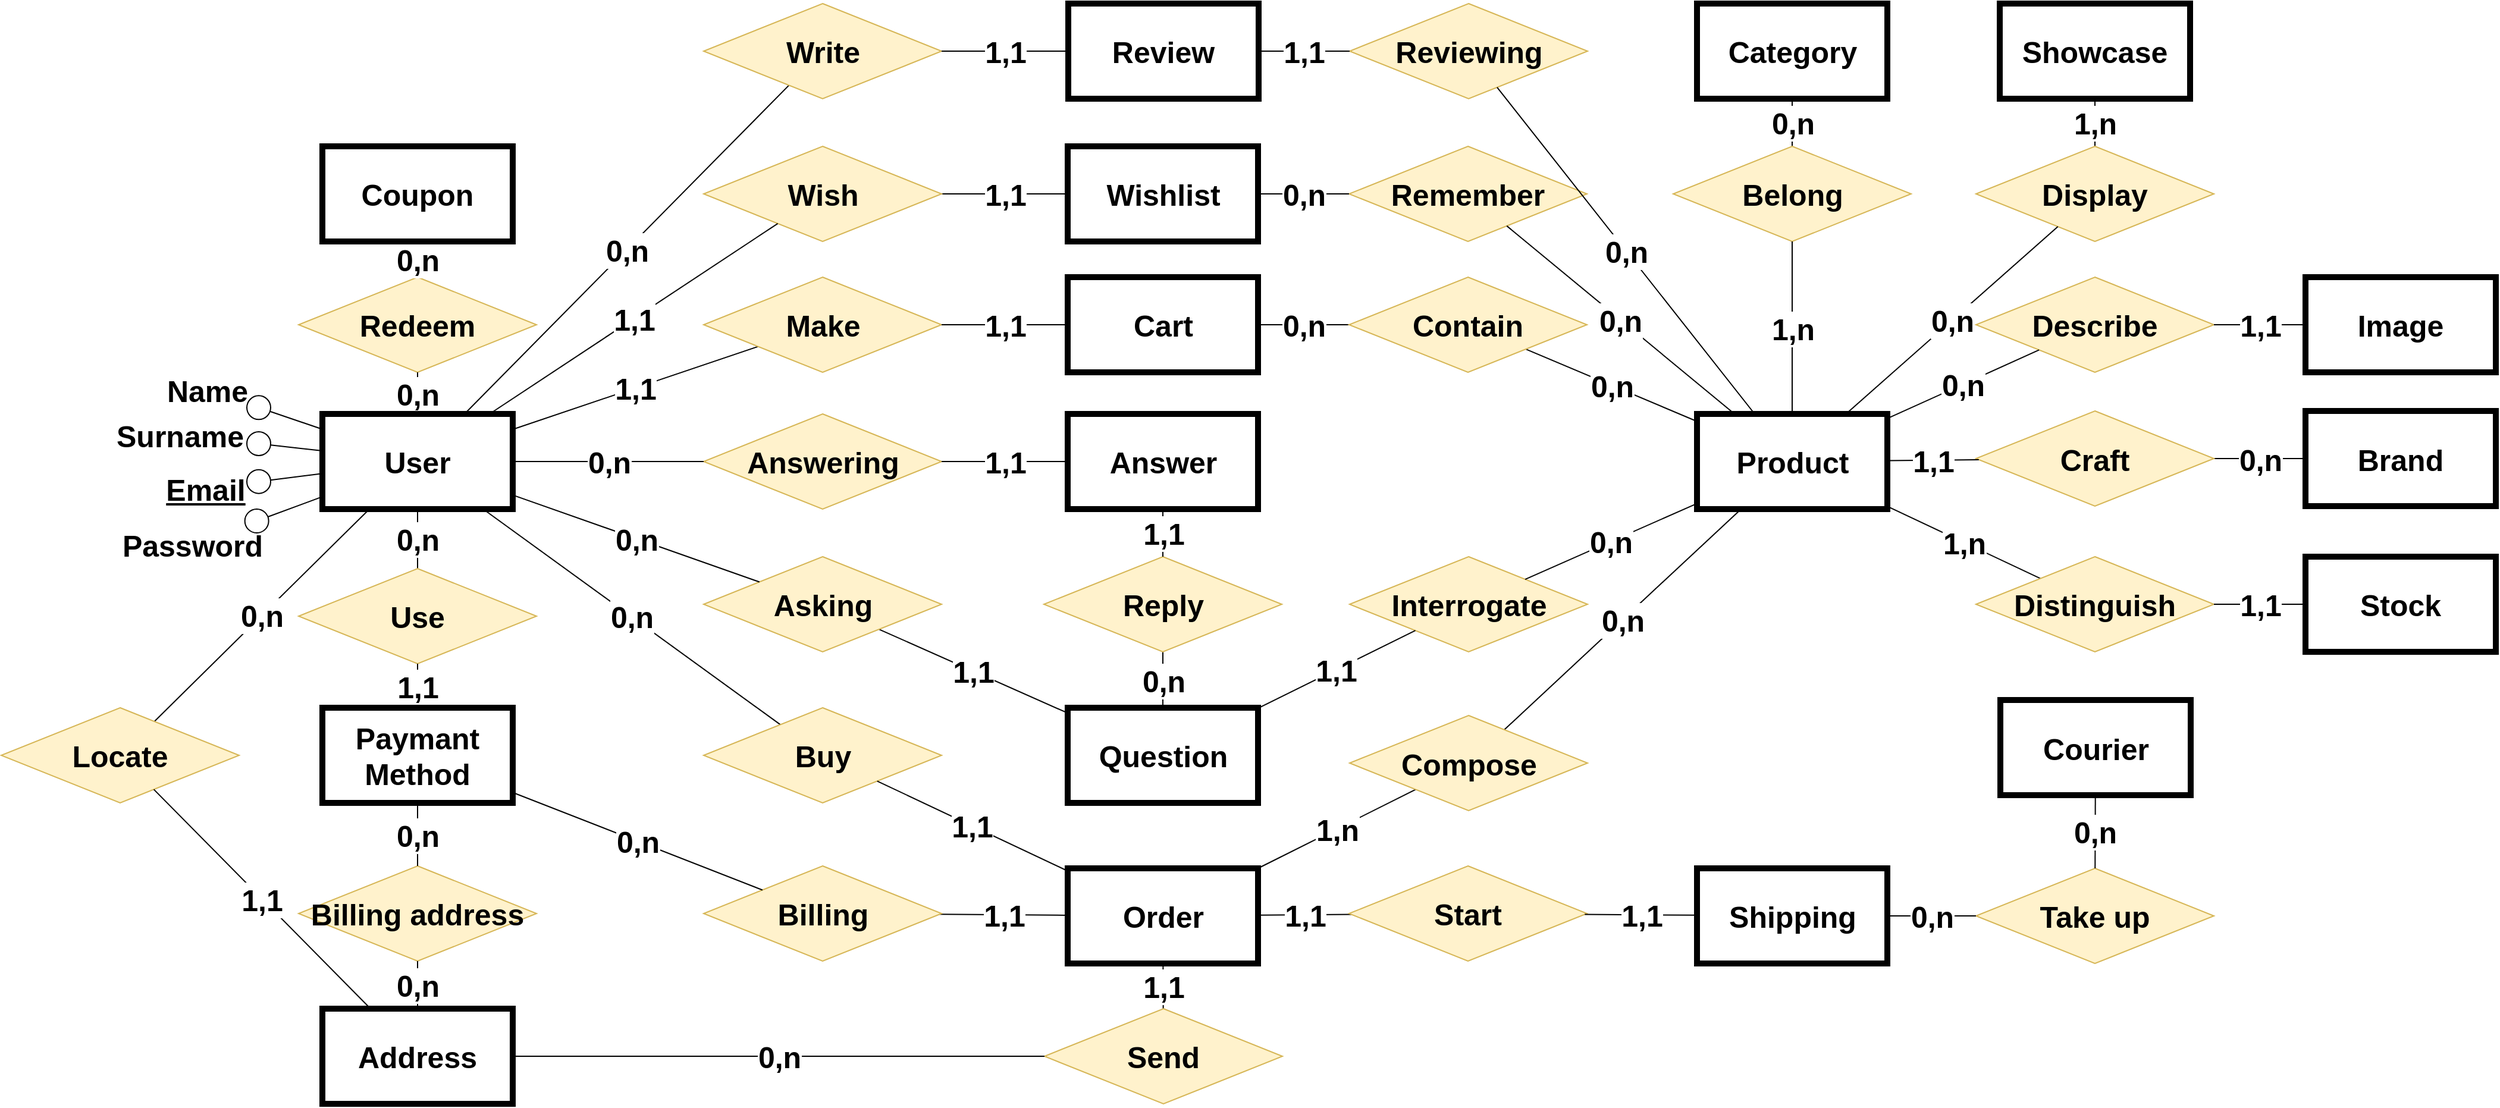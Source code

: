 <mxfile version="12.9.6" type="github">
  <diagram id="CQYaAHjqZ7QAorhqhi28" name="Page-1">
    <mxGraphModel dx="2516" dy="1619" grid="1" gridSize="10" guides="1" tooltips="1" connect="1" arrows="1" fold="1" page="1" pageScale="1" pageWidth="827" pageHeight="1169" math="0" shadow="0">
      <root>
        <mxCell id="0" />
        <mxCell id="1" parent="0" />
        <mxCell id="1BS-HU7HtbE8BR-Be_lK-4" value="0,n" style="endArrow=none;html=1;fontSize=25;fontStyle=1" parent="1" source="c2bkHcko6VeSwUFlFjgx-63" target="1BS-HU7HtbE8BR-Be_lK-3" edge="1">
          <mxGeometry width="50" height="50" relative="1" as="geometry">
            <mxPoint x="424" y="-495" as="sourcePoint" />
            <mxPoint x="325" y="-845" as="targetPoint" />
          </mxGeometry>
        </mxCell>
        <mxCell id="1BS-HU7HtbE8BR-Be_lK-5" value="Wishlist" style="rounded=0;whiteSpace=wrap;html=1;fontSize=25;fontStyle=1;strokeWidth=5;" parent="1" vertex="1">
          <mxGeometry x="-223.5" y="-785" width="160" height="80" as="geometry" />
        </mxCell>
        <mxCell id="1BS-HU7HtbE8BR-Be_lK-6" value="1,1" style="endArrow=none;html=1;fontSize=25;fontStyle=1" parent="1" source="c2bkHcko6VeSwUFlFjgx-14" target="1BS-HU7HtbE8BR-Be_lK-5" edge="1">
          <mxGeometry width="50" height="50" relative="1" as="geometry">
            <mxPoint x="-160" y="-749" as="sourcePoint" />
            <mxPoint x="-280" y="-769" as="targetPoint" />
          </mxGeometry>
        </mxCell>
        <mxCell id="1BS-HU7HtbE8BR-Be_lK-8" value="Cart" style="rounded=0;whiteSpace=wrap;html=1;fontSize=25;fontStyle=1;strokeWidth=5;" parent="1" vertex="1">
          <mxGeometry x="-223.5" y="-675" width="160" height="80" as="geometry" />
        </mxCell>
        <mxCell id="1BS-HU7HtbE8BR-Be_lK-9" value="1,1" style="endArrow=none;html=1;fontSize=25;fontStyle=1" parent="1" source="c2bkHcko6VeSwUFlFjgx-16" target="1BS-HU7HtbE8BR-Be_lK-1" edge="1">
          <mxGeometry width="50" height="50" relative="1" as="geometry">
            <mxPoint x="-249.837" y="-119.665" as="sourcePoint" />
            <mxPoint x="-459.161" y="-360" as="targetPoint" />
          </mxGeometry>
        </mxCell>
        <mxCell id="1BS-HU7HtbE8BR-Be_lK-10" value="0,n" style="endArrow=none;html=1;fontSize=25;fontStyle=1;" parent="1" source="c2bkHcko6VeSwUFlFjgx-44" target="1BS-HU7HtbE8BR-Be_lK-2" edge="1">
          <mxGeometry width="50" height="50" relative="1" as="geometry">
            <mxPoint x="-188" y="-350" as="sourcePoint" />
            <mxPoint x="-138" y="-400" as="targetPoint" />
          </mxGeometry>
        </mxCell>
        <mxCell id="1BS-HU7HtbE8BR-Be_lK-12" value="0,n" style="endArrow=none;html=1;fontSize=25;fontStyle=1" parent="1" source="c2bkHcko6VeSwUFlFjgx-24" target="1BS-HU7HtbE8BR-Be_lK-1" edge="1">
          <mxGeometry width="50" height="50" relative="1" as="geometry">
            <mxPoint x="107" y="-250" as="sourcePoint" />
            <mxPoint x="157" y="-300" as="targetPoint" />
          </mxGeometry>
        </mxCell>
        <mxCell id="1BS-HU7HtbE8BR-Be_lK-14" value="0,n" style="endArrow=none;html=1;fontSize=25;fontStyle=1" parent="1" source="c2bkHcko6VeSwUFlFjgx-20" target="1BS-HU7HtbE8BR-Be_lK-1" edge="1">
          <mxGeometry width="50" height="50" relative="1" as="geometry">
            <mxPoint x="-513" y="-260" as="sourcePoint" />
            <mxPoint x="-513" y="-340" as="targetPoint" />
          </mxGeometry>
        </mxCell>
        <mxCell id="1BS-HU7HtbE8BR-Be_lK-16" value="0,n" style="endArrow=none;html=1;fontSize=25;fontStyle=1;" parent="1" source="c2bkHcko6VeSwUFlFjgx-18" target="1BS-HU7HtbE8BR-Be_lK-1" edge="1">
          <mxGeometry width="50" height="50" relative="1" as="geometry">
            <mxPoint x="-387.231" y="-150" as="sourcePoint" />
            <mxPoint x="177" y="-300" as="targetPoint" />
          </mxGeometry>
        </mxCell>
        <mxCell id="1BS-HU7HtbE8BR-Be_lK-17" value="1,1" style="endArrow=none;html=1;fontSize=25;fontStyle=1" parent="1" source="c2bkHcko6VeSwUFlFjgx-22" target="1BS-HU7HtbE8BR-Be_lK-15" edge="1">
          <mxGeometry width="50" height="50" relative="1" as="geometry">
            <mxPoint x="-150" y="-78" as="sourcePoint" />
            <mxPoint x="-270" y="47" as="targetPoint" />
          </mxGeometry>
        </mxCell>
        <mxCell id="1BS-HU7HtbE8BR-Be_lK-18" value="1,1" style="endArrow=none;html=1;fontSize=25;fontStyle=1;" parent="1" source="c2bkHcko6VeSwUFlFjgx-27" target="1BS-HU7HtbE8BR-Be_lK-15" edge="1">
          <mxGeometry width="50" height="50" relative="1" as="geometry">
            <mxPoint x="-150" y="-78" as="sourcePoint" />
            <mxPoint x="-270" y="152" as="targetPoint" />
          </mxGeometry>
        </mxCell>
        <mxCell id="1BS-HU7HtbE8BR-Be_lK-19" value="0,n" style="endArrow=none;html=1;fontSize=25;fontStyle=1" parent="1" source="c2bkHcko6VeSwUFlFjgx-37" target="1BS-HU7HtbE8BR-Be_lK-2" edge="1">
          <mxGeometry width="50" height="50" relative="1" as="geometry">
            <mxPoint x="52" y="-266" as="sourcePoint" />
            <mxPoint x="-118" y="-300" as="targetPoint" />
          </mxGeometry>
        </mxCell>
        <mxCell id="1BS-HU7HtbE8BR-Be_lK-24" value="0,n" style="endArrow=none;html=1;fontSize=25;fontStyle=1;" parent="1" source="1BS-HU7HtbE8BR-Be_lK-1" target="c2bkHcko6VeSwUFlFjgx-4" edge="1">
          <mxGeometry width="50" height="50" relative="1" as="geometry">
            <mxPoint x="-93" y="-560" as="sourcePoint" />
            <mxPoint x="-533" y="-630" as="targetPoint" />
          </mxGeometry>
        </mxCell>
        <mxCell id="1BS-HU7HtbE8BR-Be_lK-30" value="0,n" style="endArrow=none;html=1;fontSize=25;fontStyle=1" parent="1" source="c2bkHcko6VeSwUFlFjgx-74" target="1BS-HU7HtbE8BR-Be_lK-29" edge="1">
          <mxGeometry width="50" height="50" relative="1" as="geometry">
            <mxPoint x="217.25" y="-707.5" as="sourcePoint" />
            <mxPoint x="267.25" y="-757.5" as="targetPoint" />
          </mxGeometry>
        </mxCell>
        <mxCell id="1BS-HU7HtbE8BR-Be_lK-32" value="1,n" style="endArrow=none;html=1;fontSize=25;fontStyle=1" parent="1" source="c2bkHcko6VeSwUFlFjgx-78" target="1BS-HU7HtbE8BR-Be_lK-2" edge="1">
          <mxGeometry width="50" height="50" relative="1" as="geometry">
            <mxPoint x="229.5" y="-550" as="sourcePoint" />
            <mxPoint x="279.5" y="-600" as="targetPoint" />
          </mxGeometry>
        </mxCell>
        <mxCell id="1BS-HU7HtbE8BR-Be_lK-36" value="1,1" style="endArrow=none;html=1;fontSize=25;fontStyle=1" parent="1" source="c2bkHcko6VeSwUFlFjgx-32" target="1BS-HU7HtbE8BR-Be_lK-15" edge="1">
          <mxGeometry width="50" height="50" relative="1" as="geometry">
            <mxPoint x="-170" y="52" as="sourcePoint" />
            <mxPoint x="-170" y="102" as="targetPoint" />
          </mxGeometry>
        </mxCell>
        <mxCell id="1BS-HU7HtbE8BR-Be_lK-42" value="1,n" style="endArrow=none;html=1;fontSize=25;fontStyle=1" parent="1" source="c2bkHcko6VeSwUFlFjgx-65" target="1BS-HU7HtbE8BR-Be_lK-41" edge="1">
          <mxGeometry width="50" height="50" relative="1" as="geometry">
            <mxPoint x="230" y="-195" as="sourcePoint" />
            <mxPoint x="580" y="-845" as="targetPoint" />
          </mxGeometry>
        </mxCell>
        <mxCell id="1BS-HU7HtbE8BR-Be_lK-45" value="1,1" style="endArrow=none;html=1;fontSize=25;fontStyle=1" parent="1" source="c2bkHcko6VeSwUFlFjgx-10" target="1BS-HU7HtbE8BR-Be_lK-43" edge="1">
          <mxGeometry width="50" height="50" relative="1" as="geometry">
            <mxPoint x="-80" y="-470" as="sourcePoint" />
            <mxPoint x="-379" y="-520" as="targetPoint" />
          </mxGeometry>
        </mxCell>
        <mxCell id="1BS-HU7HtbE8BR-Be_lK-49" value="0,n" style="endArrow=none;html=1;fontSize=25;fontStyle=1" parent="1" source="c2bkHcko6VeSwUFlFjgx-12" target="1BS-HU7HtbE8BR-Be_lK-43" edge="1">
          <mxGeometry width="50" height="50" relative="1" as="geometry">
            <mxPoint x="-80" y="-140" as="sourcePoint" />
            <mxPoint x="-157" y="-360" as="targetPoint" />
          </mxGeometry>
        </mxCell>
        <mxCell id="c2bkHcko6VeSwUFlFjgx-4" value="Write" style="rhombus;whiteSpace=wrap;html=1;fontSize=25;fontStyle=1;fillColor=#fff2cc;strokeColor=#d6b656;" parent="1" vertex="1">
          <mxGeometry x="-529.5" y="-905" width="200" height="80" as="geometry" />
        </mxCell>
        <mxCell id="c2bkHcko6VeSwUFlFjgx-6" value="Answering" style="rhombus;whiteSpace=wrap;html=1;fontSize=25;fontStyle=1;fillColor=#fff2cc;strokeColor=#d6b656;" parent="1" vertex="1">
          <mxGeometry x="-529.5" y="-560" width="200" height="80" as="geometry" />
        </mxCell>
        <mxCell id="c2bkHcko6VeSwUFlFjgx-10" value="Asking" style="rhombus;whiteSpace=wrap;html=1;fontSize=25;fontStyle=1;fillColor=#fff2cc;strokeColor=#d6b656;" parent="1" vertex="1">
          <mxGeometry x="-529.5" y="-440" width="200" height="80" as="geometry" />
        </mxCell>
        <mxCell id="c2bkHcko6VeSwUFlFjgx-11" value="0,n" style="endArrow=none;html=1;fontSize=25;fontStyle=1" parent="1" source="1BS-HU7HtbE8BR-Be_lK-1" target="c2bkHcko6VeSwUFlFjgx-10" edge="1">
          <mxGeometry width="50" height="50" relative="1" as="geometry">
            <mxPoint x="-403" y="-480" as="sourcePoint" />
            <mxPoint x="37" y="-720" as="targetPoint" />
          </mxGeometry>
        </mxCell>
        <mxCell id="c2bkHcko6VeSwUFlFjgx-12" value="Reply" style="rhombus;whiteSpace=wrap;html=1;fontSize=25;fontStyle=1;fillColor=#fff2cc;strokeColor=#d6b656;" parent="1" vertex="1">
          <mxGeometry x="-243.5" y="-440" width="200" height="80" as="geometry" />
        </mxCell>
        <mxCell id="c2bkHcko6VeSwUFlFjgx-13" value="1,1" style="endArrow=none;html=1;fontSize=25;fontStyle=1" parent="1" source="1BS-HU7HtbE8BR-Be_lK-48" target="c2bkHcko6VeSwUFlFjgx-12" edge="1">
          <mxGeometry width="50" height="50" relative="1" as="geometry">
            <mxPoint x="-150" y="-270" as="sourcePoint" />
            <mxPoint x="-130" y="-250" as="targetPoint" />
          </mxGeometry>
        </mxCell>
        <mxCell id="c2bkHcko6VeSwUFlFjgx-14" value="Wish" style="rhombus;whiteSpace=wrap;html=1;fontSize=25;fontStyle=1;fillColor=#fff2cc;strokeColor=#d6b656;" parent="1" vertex="1">
          <mxGeometry x="-529.5" y="-785" width="200" height="80" as="geometry" />
        </mxCell>
        <mxCell id="c2bkHcko6VeSwUFlFjgx-16" value="Make" style="rhombus;whiteSpace=wrap;html=1;fontSize=25;fontStyle=1;fillColor=#fff2cc;strokeColor=#d6b656;" parent="1" vertex="1">
          <mxGeometry x="-529.5" y="-675" width="200" height="80" as="geometry" />
        </mxCell>
        <mxCell id="c2bkHcko6VeSwUFlFjgx-17" value="1,1" style="endArrow=none;html=1;fontSize=25;fontStyle=1;" parent="1" source="1BS-HU7HtbE8BR-Be_lK-8" target="c2bkHcko6VeSwUFlFjgx-16" edge="1">
          <mxGeometry width="50" height="50" relative="1" as="geometry">
            <mxPoint x="-290" y="-585" as="sourcePoint" />
            <mxPoint x="-300" y="-615" as="targetPoint" />
          </mxGeometry>
        </mxCell>
        <mxCell id="c2bkHcko6VeSwUFlFjgx-18" value="Buy" style="rhombus;whiteSpace=wrap;html=1;fontSize=25;fontStyle=1;fillColor=#fff2cc;strokeColor=#d6b656;" parent="1" vertex="1">
          <mxGeometry x="-529.5" y="-313" width="200" height="80" as="geometry" />
        </mxCell>
        <mxCell id="c2bkHcko6VeSwUFlFjgx-20" value="Use" style="rhombus;whiteSpace=wrap;html=1;fontSize=25;fontStyle=1;fillColor=#fff2cc;strokeColor=#d6b656;" parent="1" vertex="1">
          <mxGeometry x="-870" y="-430" width="200" height="80" as="geometry" />
        </mxCell>
        <mxCell id="c2bkHcko6VeSwUFlFjgx-21" value="1,1" style="endArrow=none;html=1;fontSize=25;fontStyle=1;fillColor=#fff2cc;strokeColor=#000000;fontColor=#000000;" parent="1" source="1BS-HU7HtbE8BR-Be_lK-13" target="c2bkHcko6VeSwUFlFjgx-20" edge="1">
          <mxGeometry width="50" height="50" relative="1" as="geometry">
            <mxPoint x="-760" as="sourcePoint" />
            <mxPoint x="-750" y="-180" as="targetPoint" />
            <mxPoint as="offset" />
          </mxGeometry>
        </mxCell>
        <mxCell id="c2bkHcko6VeSwUFlFjgx-22" value="Billing" style="rhombus;whiteSpace=wrap;html=1;fontSize=25;fontStyle=1;fillColor=#fff2cc;strokeColor=#d6b656;" parent="1" vertex="1">
          <mxGeometry x="-529.5" y="-180" width="200" height="80" as="geometry" />
        </mxCell>
        <mxCell id="c2bkHcko6VeSwUFlFjgx-23" value="0,n" style="endArrow=none;html=1;fontSize=25;fontStyle=1" parent="1" source="1BS-HU7HtbE8BR-Be_lK-13" target="c2bkHcko6VeSwUFlFjgx-22" edge="1">
          <mxGeometry width="50" height="50" relative="1" as="geometry">
            <mxPoint x="-550" y="12" as="sourcePoint" />
            <mxPoint x="-540" y="22" as="targetPoint" />
          </mxGeometry>
        </mxCell>
        <mxCell id="c2bkHcko6VeSwUFlFjgx-24" value="Locate" style="rhombus;whiteSpace=wrap;html=1;fontSize=25;fontStyle=1;fillColor=#fff2cc;strokeColor=#d6b656;" parent="1" vertex="1">
          <mxGeometry x="-1120" y="-313" width="200" height="80" as="geometry" />
        </mxCell>
        <mxCell id="c2bkHcko6VeSwUFlFjgx-27" value="Send" style="rhombus;whiteSpace=wrap;html=1;fontSize=25;fontStyle=1;fillColor=#fff2cc;strokeColor=#d6b656;" parent="1" vertex="1">
          <mxGeometry x="-243.0" y="-60" width="200" height="80" as="geometry" />
        </mxCell>
        <mxCell id="c2bkHcko6VeSwUFlFjgx-28" value="0,n" style="endArrow=none;html=1;fontSize=25;fontStyle=1" parent="1" source="1BS-HU7HtbE8BR-Be_lK-11" target="c2bkHcko6VeSwUFlFjgx-27" edge="1">
          <mxGeometry width="50" height="50" relative="1" as="geometry">
            <mxPoint x="-780" y="227" as="sourcePoint" />
            <mxPoint x="-180" y="92" as="targetPoint" />
          </mxGeometry>
        </mxCell>
        <mxCell id="c2bkHcko6VeSwUFlFjgx-32" value="Start" style="rhombus;whiteSpace=wrap;html=1;fontSize=25;fontStyle=1;fillColor=#fff2cc;strokeColor=#d6b656;" parent="1" vertex="1">
          <mxGeometry x="13.0" y="-180" width="200" height="80" as="geometry" />
        </mxCell>
        <mxCell id="c2bkHcko6VeSwUFlFjgx-33" value="1,1" style="endArrow=none;html=1;fontSize=25;fontStyle=1" parent="1" source="1BS-HU7HtbE8BR-Be_lK-37" target="c2bkHcko6VeSwUFlFjgx-32" edge="1">
          <mxGeometry width="50" height="50" relative="1" as="geometry">
            <mxPoint x="146.5" y="97" as="sourcePoint" />
            <mxPoint x="66.5" y="67" as="targetPoint" />
          </mxGeometry>
        </mxCell>
        <mxCell id="c2bkHcko6VeSwUFlFjgx-35" value="Take up" style="rhombus;whiteSpace=wrap;html=1;fontSize=25;fontStyle=1;fillColor=#fff2cc;strokeColor=#d6b656;" parent="1" vertex="1">
          <mxGeometry x="540" y="-178" width="200" height="80" as="geometry" />
        </mxCell>
        <mxCell id="c2bkHcko6VeSwUFlFjgx-36" value="0,n" style="endArrow=none;html=1;fontSize=25;fontStyle=1" parent="1" source="1BS-HU7HtbE8BR-Be_lK-38" target="c2bkHcko6VeSwUFlFjgx-35" edge="1">
          <mxGeometry width="50" height="50" relative="1" as="geometry">
            <mxPoint x="-776.5" y="142" as="sourcePoint" />
            <mxPoint x="-296.5" y="87" as="targetPoint" />
          </mxGeometry>
        </mxCell>
        <mxCell id="c2bkHcko6VeSwUFlFjgx-38" value="1,n" style="endArrow=none;html=1;fontSize=25;fontStyle=1" parent="1" source="1BS-HU7HtbE8BR-Be_lK-15" target="c2bkHcko6VeSwUFlFjgx-37" edge="1">
          <mxGeometry width="50" height="50" relative="1" as="geometry">
            <mxPoint x="-80" y="-83" as="sourcePoint" />
            <mxPoint x="20" y="-88" as="targetPoint" />
          </mxGeometry>
        </mxCell>
        <mxCell id="c2bkHcko6VeSwUFlFjgx-52" value="Remember" style="rhombus;whiteSpace=wrap;html=1;fontSize=25;fontStyle=1;fillColor=#fff2cc;strokeColor=#d6b656;" parent="1" vertex="1">
          <mxGeometry x="13" y="-785" width="200" height="80" as="geometry" />
        </mxCell>
        <mxCell id="c2bkHcko6VeSwUFlFjgx-54" value="Interrogate" style="rhombus;whiteSpace=wrap;html=1;fontSize=25;fontStyle=1;fillColor=#fff2cc;strokeColor=#d6b656;" parent="1" vertex="1">
          <mxGeometry x="13.5" y="-440" width="200" height="80" as="geometry" />
        </mxCell>
        <mxCell id="c2bkHcko6VeSwUFlFjgx-56" value="Reviewing" style="rhombus;whiteSpace=wrap;html=1;fontSize=25;fontStyle=1;fillColor=#fff2cc;strokeColor=#d6b656;" parent="1" vertex="1">
          <mxGeometry x="13.5" y="-905" width="200" height="80" as="geometry" />
        </mxCell>
        <mxCell id="c2bkHcko6VeSwUFlFjgx-57" value="0,n" style="endArrow=none;html=1;fontSize=25;fontStyle=1;" parent="1" source="1BS-HU7HtbE8BR-Be_lK-2" target="c2bkHcko6VeSwUFlFjgx-56" edge="1">
          <mxGeometry width="50" height="50" relative="1" as="geometry">
            <mxPoint x="402" y="-480" as="sourcePoint" />
            <mxPoint x="242" y="-830" as="targetPoint" />
          </mxGeometry>
        </mxCell>
        <mxCell id="c2bkHcko6VeSwUFlFjgx-63" value="Belong" style="rhombus;whiteSpace=wrap;html=1;fontSize=25;fontStyle=1;fillColor=#fff2cc;strokeColor=#d6b656;" parent="1" vertex="1">
          <mxGeometry x="285.5" y="-785" width="200" height="80" as="geometry" />
        </mxCell>
        <mxCell id="c2bkHcko6VeSwUFlFjgx-64" value="1,n" style="endArrow=none;html=1;fontSize=25;fontStyle=1" parent="1" source="1BS-HU7HtbE8BR-Be_lK-2" target="c2bkHcko6VeSwUFlFjgx-63" edge="1">
          <mxGeometry width="50" height="50" relative="1" as="geometry">
            <mxPoint x="409.5" y="-770" as="sourcePoint" />
            <mxPoint x="346.5" y="-1060" as="targetPoint" />
          </mxGeometry>
        </mxCell>
        <mxCell id="c2bkHcko6VeSwUFlFjgx-65" value="Display" style="rhombus;whiteSpace=wrap;html=1;fontSize=25;fontStyle=1;fillColor=#fff2cc;strokeColor=#d6b656;" parent="1" vertex="1">
          <mxGeometry x="540" y="-785" width="200" height="80" as="geometry" />
        </mxCell>
        <mxCell id="c2bkHcko6VeSwUFlFjgx-66" value="0,n" style="endArrow=none;html=1;fontSize=25;fontStyle=1" parent="1" source="1BS-HU7HtbE8BR-Be_lK-2" target="c2bkHcko6VeSwUFlFjgx-65" edge="1">
          <mxGeometry width="50" height="50" relative="1" as="geometry">
            <mxPoint x="449.5" y="-770" as="sourcePoint" />
            <mxPoint x="640" y="-870" as="targetPoint" />
          </mxGeometry>
        </mxCell>
        <mxCell id="c2bkHcko6VeSwUFlFjgx-71" value="Describe" style="rhombus;whiteSpace=wrap;html=1;fontSize=25;fontStyle=1;fillColor=#fff2cc;strokeColor=#d6b656;" parent="1" vertex="1">
          <mxGeometry x="540" y="-675" width="200" height="80" as="geometry" />
        </mxCell>
        <mxCell id="c2bkHcko6VeSwUFlFjgx-74" value="Craft" style="rhombus;whiteSpace=wrap;html=1;fontSize=25;fontStyle=1;fillColor=#fff2cc;strokeColor=#d6b656;" parent="1" vertex="1">
          <mxGeometry x="540" y="-562.5" width="200" height="80" as="geometry" />
        </mxCell>
        <mxCell id="c2bkHcko6VeSwUFlFjgx-75" value="1,1" style="endArrow=none;html=1;fontSize=25;fontStyle=1" parent="1" source="1BS-HU7HtbE8BR-Be_lK-2" target="c2bkHcko6VeSwUFlFjgx-74" edge="1">
          <mxGeometry width="50" height="50" relative="1" as="geometry">
            <mxPoint x="489.5" y="-730" as="sourcePoint" />
            <mxPoint x="640" y="-710" as="targetPoint" />
          </mxGeometry>
        </mxCell>
        <mxCell id="c2bkHcko6VeSwUFlFjgx-76" value="Redeem" style="rhombus;whiteSpace=wrap;html=1;fontSize=25;fontStyle=1;fillColor=#fff2cc;strokeColor=#d6b656;" parent="1" vertex="1">
          <mxGeometry x="-870" y="-675" width="200" height="80" as="geometry" />
        </mxCell>
        <mxCell id="c2bkHcko6VeSwUFlFjgx-78" value="Distinguish" style="rhombus;whiteSpace=wrap;html=1;fontSize=25;fontStyle=1;fillColor=#fff2cc;strokeColor=#d6b656;" parent="1" vertex="1">
          <mxGeometry x="540" y="-440" width="200" height="80" as="geometry" />
        </mxCell>
        <mxCell id="-YLVVvJB87jnQkhJQOnv-36" value="Billing address" style="rhombus;whiteSpace=wrap;html=1;fontSize=25;fontStyle=1;fillColor=#fff2cc;strokeColor=#d6b656;" parent="1" vertex="1">
          <mxGeometry x="-870" y="-180" width="200" height="80" as="geometry" />
        </mxCell>
        <mxCell id="-YLVVvJB87jnQkhJQOnv-37" value="0,n" style="endArrow=none;html=1;strokeColor=#000000;fontSize=25;fontColor=#000000;fontStyle=1" parent="1" source="-YLVVvJB87jnQkhJQOnv-36" target="1BS-HU7HtbE8BR-Be_lK-13" edge="1">
          <mxGeometry width="50" height="50" relative="1" as="geometry">
            <mxPoint x="-1050" y="255" as="sourcePoint" />
            <mxPoint x="-1000" y="205" as="targetPoint" />
          </mxGeometry>
        </mxCell>
        <mxCell id="-YLVVvJB87jnQkhJQOnv-38" value="0,n" style="endArrow=none;html=1;strokeColor=#000000;fontSize=25;fontColor=#000000;fontStyle=1" parent="1" source="1BS-HU7HtbE8BR-Be_lK-11" target="-YLVVvJB87jnQkhJQOnv-36" edge="1">
          <mxGeometry width="50" height="50" relative="1" as="geometry">
            <mxPoint x="-1050" y="255" as="sourcePoint" />
            <mxPoint x="-1000" y="205" as="targetPoint" />
          </mxGeometry>
        </mxCell>
        <mxCell id="wcDNg7Z-eRSndHOin9jh-14" value="0,n" style="endArrow=none;html=1;fontSize=25;fontStyle=1" parent="1" source="c2bkHcko6VeSwUFlFjgx-71" target="1BS-HU7HtbE8BR-Be_lK-2" edge="1">
          <mxGeometry width="50" height="50" relative="1" as="geometry">
            <mxPoint x="757.25" y="-810.0" as="sourcePoint" />
            <mxPoint x="489.5" y="-750" as="targetPoint" />
          </mxGeometry>
        </mxCell>
        <mxCell id="wcDNg7Z-eRSndHOin9jh-16" value="1,1" style="endArrow=none;html=1;fontSize=25;fontStyle=1" parent="1" source="1BS-HU7HtbE8BR-Be_lK-21" target="c2bkHcko6VeSwUFlFjgx-71" edge="1">
          <mxGeometry width="50" height="50" relative="1" as="geometry">
            <mxPoint x="840.0" y="-835.0" as="sourcePoint" />
            <mxPoint x="737.25" y="-835.0" as="targetPoint" />
          </mxGeometry>
        </mxCell>
        <mxCell id="wcDNg7Z-eRSndHOin9jh-32" value="1,1" style="endArrow=none;html=1;fontSize=25;fontStyle=1" parent="1" source="1BS-HU7HtbE8BR-Be_lK-31" target="c2bkHcko6VeSwUFlFjgx-78" edge="1">
          <mxGeometry width="50" height="50" relative="1" as="geometry">
            <mxPoint x="810" y="-585" as="sourcePoint" />
            <mxPoint x="859" y="-530.0" as="targetPoint" />
          </mxGeometry>
        </mxCell>
        <mxCell id="wcDNg7Z-eRSndHOin9jh-36" value="1,1" style="endArrow=none;html=1;fontSize=25;fontStyle=1" parent="1" source="c2bkHcko6VeSwUFlFjgx-56" target="1BS-HU7HtbE8BR-Be_lK-22" edge="1">
          <mxGeometry width="50" height="50" relative="1" as="geometry">
            <mxPoint x="-19.5" y="-825" as="sourcePoint" />
            <mxPoint x="-69.5" y="-845" as="targetPoint" />
          </mxGeometry>
        </mxCell>
        <mxCell id="wcDNg7Z-eRSndHOin9jh-38" value="0,n" style="endArrow=none;html=1;fontSize=25;fontStyle=1;" parent="1" source="1BS-HU7HtbE8BR-Be_lK-2" target="c2bkHcko6VeSwUFlFjgx-54" edge="1">
          <mxGeometry width="50" height="50" relative="1" as="geometry">
            <mxPoint x="331.5" y="-480" as="sourcePoint" />
            <mxPoint x="162.0" y="-670" as="targetPoint" />
          </mxGeometry>
        </mxCell>
        <mxCell id="wcDNg7Z-eRSndHOin9jh-40" value="1,1" style="endArrow=none;html=1;fontSize=25;fontStyle=1" parent="1" source="c2bkHcko6VeSwUFlFjgx-54" target="1BS-HU7HtbE8BR-Be_lK-43" edge="1">
          <mxGeometry width="50" height="50" relative="1" as="geometry">
            <mxPoint x="-20" y="-420" as="sourcePoint" />
            <mxPoint x="-70" y="-430" as="targetPoint" />
          </mxGeometry>
        </mxCell>
        <mxCell id="wcDNg7Z-eRSndHOin9jh-42" value="0,n" style="endArrow=none;html=1;fontSize=25;fontStyle=1" parent="1" source="1BS-HU7HtbE8BR-Be_lK-2" target="c2bkHcko6VeSwUFlFjgx-52" edge="1">
          <mxGeometry width="50" height="50" relative="1" as="geometry">
            <mxPoint x="282" y="-380" as="sourcePoint" />
            <mxPoint x="162.0" y="-370" as="targetPoint" />
          </mxGeometry>
        </mxCell>
        <mxCell id="wcDNg7Z-eRSndHOin9jh-44" value="0,n" style="endArrow=none;html=1;fontSize=25;fontStyle=1" parent="1" source="c2bkHcko6VeSwUFlFjgx-52" target="1BS-HU7HtbE8BR-Be_lK-5" edge="1">
          <mxGeometry width="50" height="50" relative="1" as="geometry">
            <mxPoint x="-20" y="-759" as="sourcePoint" />
            <mxPoint x="-70" y="-769" as="targetPoint" />
          </mxGeometry>
        </mxCell>
        <mxCell id="wcDNg7Z-eRSndHOin9jh-48" value="0,n" style="endArrow=none;html=1;fontSize=25;fontStyle=1" parent="1" source="1BS-HU7HtbE8BR-Be_lK-8" target="c2bkHcko6VeSwUFlFjgx-44" edge="1">
          <mxGeometry width="50" height="50" relative="1" as="geometry">
            <mxPoint x="-60" y="-555" as="sourcePoint" />
            <mxPoint x="-50" y="-505.0" as="targetPoint" />
          </mxGeometry>
        </mxCell>
        <mxCell id="wcDNg7Z-eRSndHOin9jh-64" value="0,n" style="endArrow=none;html=1;fontSize=25;fontStyle=1" parent="1" source="c2bkHcko6VeSwUFlFjgx-35" target="1BS-HU7HtbE8BR-Be_lK-37" edge="1">
          <mxGeometry width="50" height="50" relative="1" as="geometry">
            <mxPoint x="-185.5" y="87" as="sourcePoint" />
            <mxPoint x="-125.5" y="97" as="targetPoint" />
          </mxGeometry>
        </mxCell>
        <mxCell id="wcDNg7Z-eRSndHOin9jh-68" value="1,1" style="endArrow=none;html=1;fontSize=25;fontStyle=1;" parent="1" source="c2bkHcko6VeSwUFlFjgx-4" target="1BS-HU7HtbE8BR-Be_lK-22" edge="1">
          <mxGeometry width="50" height="50" relative="1" as="geometry">
            <mxPoint x="-309.5" y="-845" as="sourcePoint" />
            <mxPoint x="-429.5" y="-925" as="targetPoint" />
          </mxGeometry>
        </mxCell>
        <mxCell id="wcDNg7Z-eRSndHOin9jh-74" value="0,n" style="endArrow=none;html=1;fontSize=25;fontStyle=1" parent="1" source="1BS-HU7HtbE8BR-Be_lK-1" target="c2bkHcko6VeSwUFlFjgx-6" edge="1">
          <mxGeometry width="50" height="50" relative="1" as="geometry">
            <mxPoint x="-413" y="-420" as="sourcePoint" />
            <mxPoint x="-273" y="-470" as="targetPoint" />
          </mxGeometry>
        </mxCell>
        <mxCell id="wcDNg7Z-eRSndHOin9jh-76" value="1,1" style="endArrow=none;html=1;fontSize=25;fontStyle=1" parent="1" source="c2bkHcko6VeSwUFlFjgx-6" target="1BS-HU7HtbE8BR-Be_lK-48" edge="1">
          <mxGeometry width="50" height="50" relative="1" as="geometry">
            <mxPoint x="-317" y="-600" as="sourcePoint" />
            <mxPoint x="-347" y="-655.5" as="targetPoint" />
          </mxGeometry>
        </mxCell>
        <mxCell id="wcDNg7Z-eRSndHOin9jh-78" value="1,1" style="endArrow=none;html=1;fontSize=25;fontStyle=1" parent="1" source="1BS-HU7HtbE8BR-Be_lK-1" target="c2bkHcko6VeSwUFlFjgx-14" edge="1">
          <mxGeometry width="50" height="50" relative="1" as="geometry">
            <mxPoint x="-323" y="-390" as="sourcePoint" />
            <mxPoint x="-363" y="-390" as="targetPoint" />
          </mxGeometry>
        </mxCell>
        <mxCell id="wcDNg7Z-eRSndHOin9jh-82" value="0,n" style="endArrow=none;html=1;fontSize=25;fontStyle=1;" parent="1" source="1BS-HU7HtbE8BR-Be_lK-1" target="c2bkHcko6VeSwUFlFjgx-76" edge="1">
          <mxGeometry width="50" height="50" relative="1" as="geometry">
            <mxPoint x="-160.5" y="-420" as="sourcePoint" />
            <mxPoint x="-130.5" y="-380" as="targetPoint" />
          </mxGeometry>
        </mxCell>
        <mxCell id="wcDNg7Z-eRSndHOin9jh-84" value="0,n" style="endArrow=none;html=1;fontSize=25;fontStyle=1" parent="1" source="c2bkHcko6VeSwUFlFjgx-76" target="1BS-HU7HtbE8BR-Be_lK-28" edge="1">
          <mxGeometry width="50" height="50" relative="1" as="geometry">
            <mxPoint x="-607" y="-685" as="sourcePoint" />
            <mxPoint x="-527" y="-655" as="targetPoint" />
          </mxGeometry>
        </mxCell>
        <mxCell id="wcDNg7Z-eRSndHOin9jh-93" value="1,1" style="endArrow=none;html=1;fontSize=25;fontStyle=1;" parent="1" source="1BS-HU7HtbE8BR-Be_lK-15" target="c2bkHcko6VeSwUFlFjgx-18" edge="1">
          <mxGeometry width="50" height="50" relative="1" as="geometry">
            <mxPoint x="-170" y="-168" as="sourcePoint" />
            <mxPoint x="-240" y="-158" as="targetPoint" />
          </mxGeometry>
        </mxCell>
        <mxCell id="wcDNg7Z-eRSndHOin9jh-105" value="1,1" style="endArrow=none;html=1;fontSize=25;fontStyle=1;" parent="1" source="1BS-HU7HtbE8BR-Be_lK-11" target="c2bkHcko6VeSwUFlFjgx-24" edge="1">
          <mxGeometry width="50" height="50" relative="1" as="geometry">
            <mxPoint x="-1123" y="162" as="sourcePoint" />
            <mxPoint x="-1130" y="102" as="targetPoint" />
          </mxGeometry>
        </mxCell>
        <mxCell id="1BS-HU7HtbE8BR-Be_lK-1" value="User" style="rounded=0;whiteSpace=wrap;html=1;fontSize=25;fontStyle=1;strokeWidth=5;" parent="1" vertex="1">
          <mxGeometry x="-850" y="-560" width="160" height="80" as="geometry" />
        </mxCell>
        <mxCell id="1BS-HU7HtbE8BR-Be_lK-11" value="Address" style="rounded=0;whiteSpace=wrap;html=1;fontSize=25;fontStyle=1;strokeWidth=5;" parent="1" vertex="1">
          <mxGeometry x="-850" y="-60" width="160" height="80" as="geometry" />
        </mxCell>
        <mxCell id="1BS-HU7HtbE8BR-Be_lK-38" value="Courier" style="rounded=0;whiteSpace=wrap;html=1;fontSize=25;fontStyle=1;strokeWidth=5;" parent="1" vertex="1">
          <mxGeometry x="560.5" y="-319.5" width="160" height="80" as="geometry" />
        </mxCell>
        <mxCell id="1BS-HU7HtbE8BR-Be_lK-37" value="Shipping" style="rounded=0;whiteSpace=wrap;html=1;fontSize=25;fontStyle=1;strokeWidth=5;" parent="1" vertex="1">
          <mxGeometry x="305.5" y="-178" width="160" height="80" as="geometry" />
        </mxCell>
        <mxCell id="1BS-HU7HtbE8BR-Be_lK-13" value="Paymant Method" style="rounded=0;whiteSpace=wrap;html=1;fontSize=25;fontStyle=1;strokeWidth=5;" parent="1" vertex="1">
          <mxGeometry x="-850" y="-313" width="160" height="80" as="geometry" />
        </mxCell>
        <mxCell id="1BS-HU7HtbE8BR-Be_lK-15" value="Order" style="rounded=0;whiteSpace=wrap;html=1;fontSize=25;fontStyle=1;strokeWidth=5;" parent="1" vertex="1">
          <mxGeometry x="-223.5" y="-178" width="160" height="80" as="geometry" />
        </mxCell>
        <mxCell id="c2bkHcko6VeSwUFlFjgx-37" value="Compose" style="rhombus;whiteSpace=wrap;html=1;fontSize=25;fontStyle=1;fillColor=#fff2cc;strokeColor=#d6b656;" parent="1" vertex="1">
          <mxGeometry x="13.5" y="-306.5" width="200" height="80" as="geometry" />
        </mxCell>
        <mxCell id="c2bkHcko6VeSwUFlFjgx-44" value="Contain" style="rhombus;whiteSpace=wrap;html=1;fontSize=25;fontStyle=1;fillColor=#fff2cc;strokeColor=#d6b656;" parent="1" vertex="1">
          <mxGeometry x="13" y="-675" width="200" height="80" as="geometry" />
        </mxCell>
        <mxCell id="1BS-HU7HtbE8BR-Be_lK-28" value="Coupon" style="rounded=0;whiteSpace=wrap;html=1;fontSize=25;fontStyle=1;strokeWidth=5;" parent="1" vertex="1">
          <mxGeometry x="-850.0" y="-785" width="160" height="80" as="geometry" />
        </mxCell>
        <mxCell id="1BS-HU7HtbE8BR-Be_lK-48" value="Answer" style="rounded=0;whiteSpace=wrap;html=1;fontSize=25;fontStyle=1;strokeWidth=5;" parent="1" vertex="1">
          <mxGeometry x="-223.5" y="-560" width="160" height="80" as="geometry" />
        </mxCell>
        <mxCell id="1BS-HU7HtbE8BR-Be_lK-43" value="Question" style="rounded=0;whiteSpace=wrap;html=1;fontSize=25;fontStyle=1;strokeWidth=5;" parent="1" vertex="1">
          <mxGeometry x="-223.5" y="-313" width="160" height="80" as="geometry" />
        </mxCell>
        <mxCell id="1BS-HU7HtbE8BR-Be_lK-22" value="Review" style="rounded=0;whiteSpace=wrap;html=1;fontSize=25;fontStyle=1;strokeWidth=5;" parent="1" vertex="1">
          <mxGeometry x="-223.0" y="-905" width="160" height="80" as="geometry" />
        </mxCell>
        <mxCell id="1BS-HU7HtbE8BR-Be_lK-2" value="Product" style="rounded=0;whiteSpace=wrap;html=1;fontSize=25;fontStyle=1;strokeWidth=5;" parent="1" vertex="1">
          <mxGeometry x="305.5" y="-560" width="160" height="80" as="geometry" />
        </mxCell>
        <mxCell id="1BS-HU7HtbE8BR-Be_lK-31" value="Stock" style="rounded=0;whiteSpace=wrap;html=1;fontSize=25;fontStyle=1;strokeWidth=5;" parent="1" vertex="1">
          <mxGeometry x="817" y="-440" width="160" height="80" as="geometry" />
        </mxCell>
        <mxCell id="1BS-HU7HtbE8BR-Be_lK-29" value="Brand" style="rounded=0;whiteSpace=wrap;html=1;fontSize=25;fontStyle=1;strokeWidth=5;" parent="1" vertex="1">
          <mxGeometry x="817" y="-562.5" width="160" height="80" as="geometry" />
        </mxCell>
        <mxCell id="1BS-HU7HtbE8BR-Be_lK-21" value="Image" style="rounded=0;whiteSpace=wrap;html=1;fontSize=25;fontStyle=1;strokeWidth=5;" parent="1" vertex="1">
          <mxGeometry x="817" y="-675" width="160" height="80" as="geometry" />
        </mxCell>
        <mxCell id="1BS-HU7HtbE8BR-Be_lK-41" value="Showcase" style="rounded=0;whiteSpace=wrap;html=1;fontSize=25;fontStyle=1;strokeWidth=5;" parent="1" vertex="1">
          <mxGeometry x="560.0" y="-905" width="160" height="80" as="geometry" />
        </mxCell>
        <mxCell id="1BS-HU7HtbE8BR-Be_lK-3" value="Category" style="rounded=0;whiteSpace=wrap;html=1;fontSize=25;fontStyle=1;strokeWidth=5;" parent="1" vertex="1">
          <mxGeometry x="305.5" y="-905" width="160" height="80" as="geometry" />
        </mxCell>
        <mxCell id="74mavvh33Q4YLCldH8Rs-47" value="Name" style="text;html=1;strokeColor=none;fillColor=none;align=center;verticalAlign=middle;whiteSpace=wrap;rounded=0;fontSize=25;fontStyle=1" vertex="1" parent="1">
          <mxGeometry x="-990" y="-605" width="86.5" height="50" as="geometry" />
        </mxCell>
        <mxCell id="74mavvh33Q4YLCldH8Rs-48" value="" style="endArrow=none;html=1;fontSize=25;startArrow=oval;startFill=0;startSize=20;fontStyle=1;" edge="1" parent="1" source="74mavvh33Q4YLCldH8Rs-47" target="1BS-HU7HtbE8BR-Be_lK-1">
          <mxGeometry width="50" height="50" relative="1" as="geometry">
            <mxPoint x="-1325" y="-778" as="sourcePoint" />
            <mxPoint x="-1068.81" y="-599" as="targetPoint" />
          </mxGeometry>
        </mxCell>
        <mxCell id="74mavvh33Q4YLCldH8Rs-49" value="Surname" style="text;html=1;strokeColor=none;fillColor=none;align=center;verticalAlign=middle;whiteSpace=wrap;rounded=0;fontSize=25;fontStyle=1" vertex="1" parent="1">
          <mxGeometry x="-1036.5" y="-562.5" width="133" height="40" as="geometry" />
        </mxCell>
        <mxCell id="74mavvh33Q4YLCldH8Rs-50" value="" style="endArrow=none;html=1;fontSize=25;startArrow=oval;startFill=0;startSize=20;fontStyle=1;" edge="1" parent="1" source="74mavvh33Q4YLCldH8Rs-49" target="1BS-HU7HtbE8BR-Be_lK-1">
          <mxGeometry width="50" height="50" relative="1" as="geometry">
            <mxPoint x="-1335" y="-699" as="sourcePoint" />
            <mxPoint x="-1128.778" y="-599" as="targetPoint" />
          </mxGeometry>
        </mxCell>
        <mxCell id="74mavvh33Q4YLCldH8Rs-51" value="Email" style="text;html=1;strokeColor=none;fillColor=none;align=center;verticalAlign=middle;whiteSpace=wrap;rounded=0;fontSize=25;fontStyle=5;strokeWidth=1;" vertex="1" parent="1">
          <mxGeometry x="-993.5" y="-512.5" width="90" height="30" as="geometry" />
        </mxCell>
        <mxCell id="74mavvh33Q4YLCldH8Rs-52" value="" style="endArrow=none;html=1;fontSize=25;startArrow=oval;startFill=0;startSize=20;fontStyle=1;" edge="1" parent="1" source="74mavvh33Q4YLCldH8Rs-51" target="1BS-HU7HtbE8BR-Be_lK-1">
          <mxGeometry width="50" height="50" relative="1" as="geometry">
            <mxPoint x="-1365" y="-649" as="sourcePoint" />
            <mxPoint x="-1145" y="-561.286" as="targetPoint" />
          </mxGeometry>
        </mxCell>
        <mxCell id="74mavvh33Q4YLCldH8Rs-53" value="Password" style="text;html=1;strokeColor=none;fillColor=none;align=center;verticalAlign=middle;whiteSpace=wrap;rounded=0;fontSize=25;fontStyle=1" vertex="1" parent="1">
          <mxGeometry x="-1030" y="-470" width="141.5" height="40" as="geometry" />
        </mxCell>
        <mxCell id="74mavvh33Q4YLCldH8Rs-54" value="" style="endArrow=none;html=1;fontSize=25;startArrow=oval;startFill=0;startSize=20;fontStyle=1;" edge="1" parent="1" source="74mavvh33Q4YLCldH8Rs-53" target="1BS-HU7HtbE8BR-Be_lK-1">
          <mxGeometry width="50" height="50" relative="1" as="geometry">
            <mxPoint x="-1355" y="-609" as="sourcePoint" />
            <mxPoint x="-1145" y="-529.286" as="targetPoint" />
          </mxGeometry>
        </mxCell>
      </root>
    </mxGraphModel>
  </diagram>
</mxfile>

